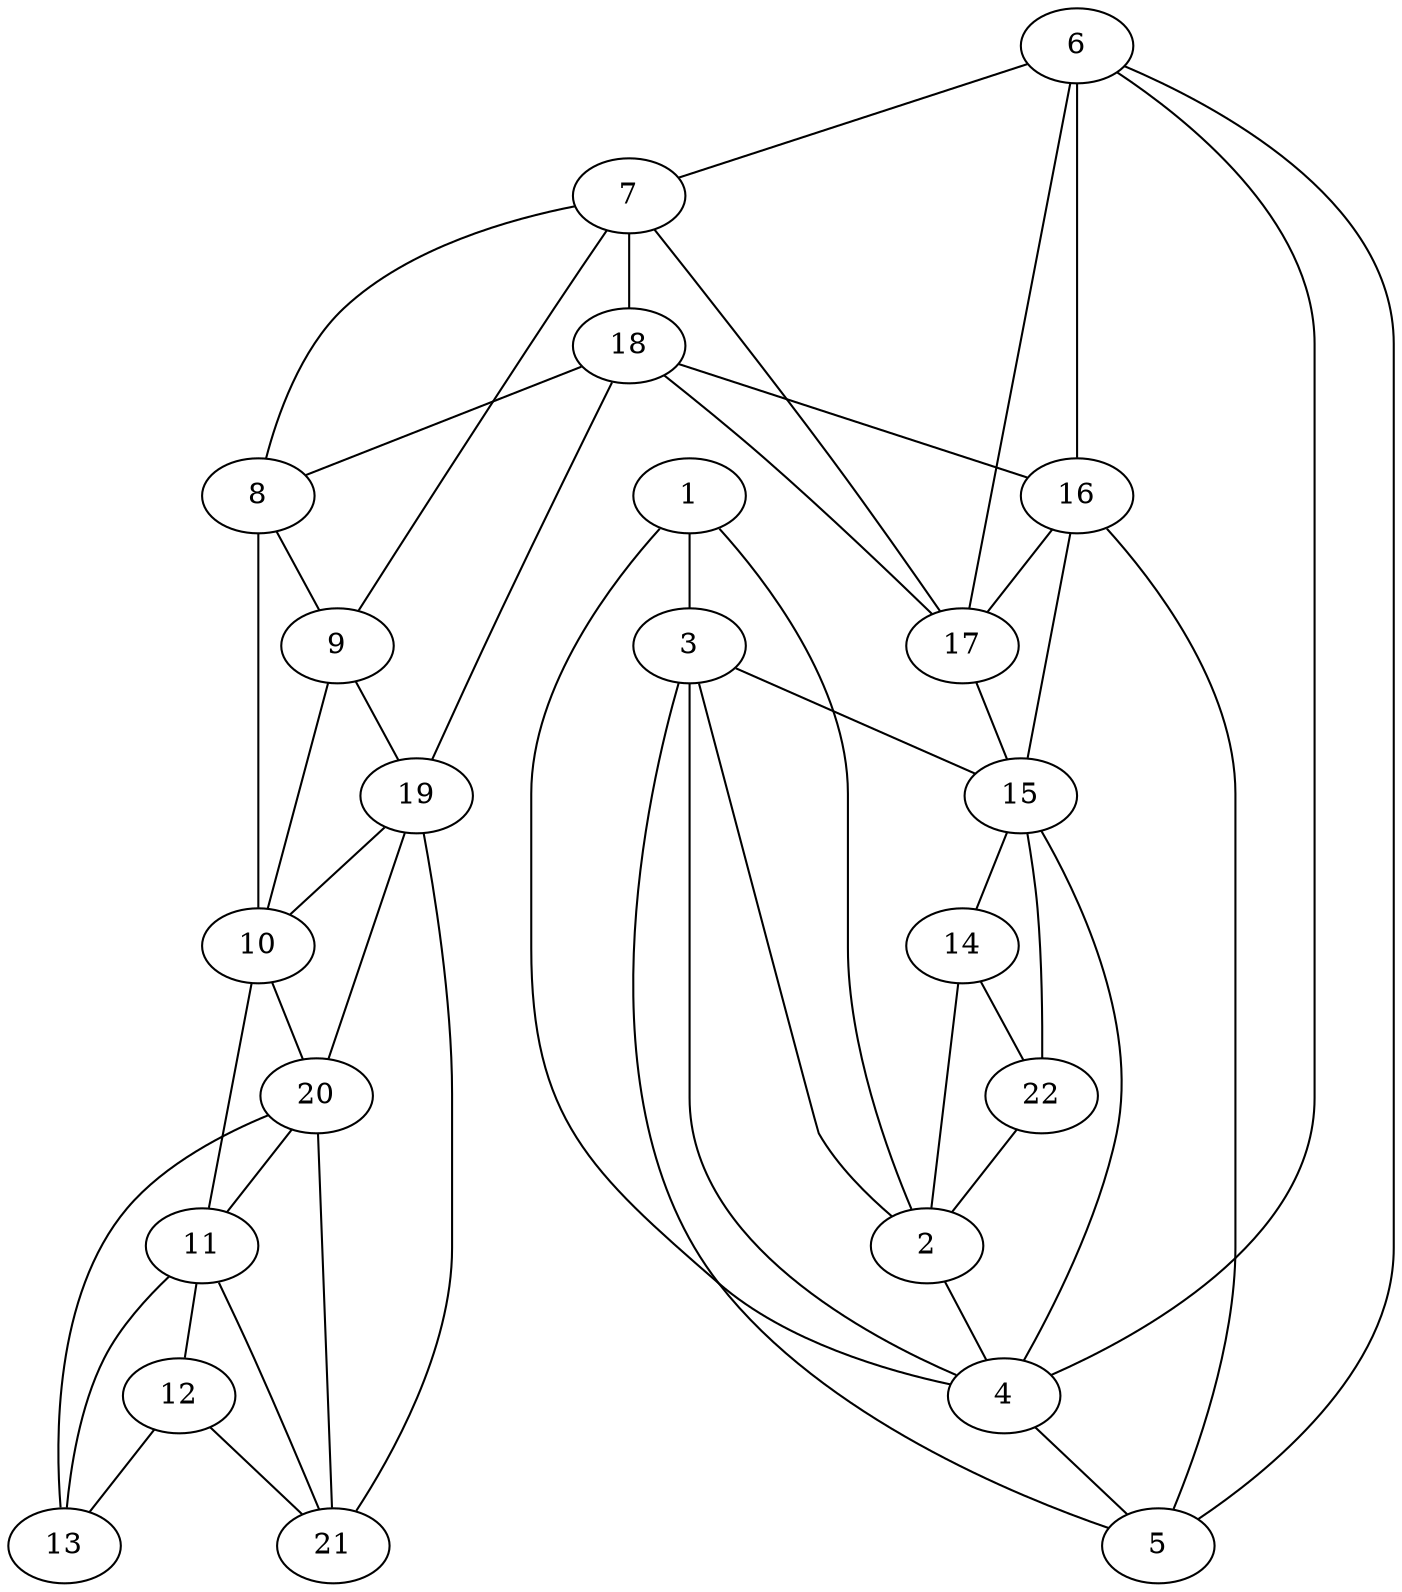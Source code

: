 graph pdb1kly {
	1	 [aaLength=3,
		sequence=VMN,
		type=0];
	3	 [aaLength=3,
		sequence=EYI,
		type=0];
	1 -- 3	 [distance0="25.43992",
		frequency=1,
		type0=2];
	2	 [aaLength=13,
		sequence=NRDDALRVTGEVR,
		type=0];
	1 -- 2	 [distance0="17.61621",
		frequency=1,
		type0=1];
	4	 [aaLength=8,
		sequence=YPLVLSEG,
		type=0];
	1 -- 4	 [distance0="38.67274",
		frequency=1,
		type0=3];
	2 -- 3	 [distance0="16.84144",
		distance1="0.0",
		frequency=2,
		type0=1,
		type1=5];
	2 -- 4	 [distance0="27.32153",
		frequency=1,
		type0=3];
	3 -- 4	 [distance0="22.51828",
		frequency=1,
		type0=2];
	15	 [aaLength=5,
		sequence=TVKIG,
		type=1];
	3 -- 15	 [distance0="1.0",
		frequency=1,
		type0=4];
	5	 [aaLength=12,
		sequence=MDIIAEFRKRFG,
		type=0];
	4 -- 5	 [distance0="11.55444",
		distance1="0.0",
		frequency=2,
		type0=1,
		type1=5];
	5 -- 3	 [distance0="25.5354",
		frequency=1,
		type0=2];
	6	 [aaLength=15,
		sequence=IPETNEKICRATFKA,
		type=0];
	6 -- 4	 [distance0="33.0181",
		frequency=1,
		type0=3];
	6 -- 5	 [distance0="30.00343",
		frequency=1,
		type0=2];
	7	 [aaLength=16,
		sequence=GADSVRACLNVAEEMG,
		type=0];
	6 -- 7	 [distance0="26.75961",
		frequency=1,
		type0=1];
	17	 [aaLength=5,
		sequence=AIIVH,
		type=1];
	6 -- 17	 [distance0="3.0",
		frequency=1,
		type0=4];
	8	 [aaLength=6,
		sequence=HPGAEM,
		type=0];
	7 -- 8	 [distance0="30.61442",
		frequency=1,
		type0=2];
	9	 [aaLength=17,
		sequence=FIQGAADEIARMGVDLG,
		type=0];
	7 -- 9	 [distance0="35.15533",
		frequency=1,
		type0=3];
	18	 [aaLength=5,
		sequence=EVFLL,
		type=1];
	7 -- 18	 [distance0="1.0",
		frequency=1,
		type0=4];
	8 -- 9	 [distance0="8.921998",
		distance1="0.0",
		frequency=2,
		type0=1,
		type1=5];
	10	 [aaLength=13,
		sequence=RPERLSRLREIIG,
		type=0];
	8 -- 10	 [distance0="33.13912",
		frequency=1,
		type0=3];
	19	 [aaLength=3,
		sequence=NYV,
		type=1];
	9 -- 19	 [distance0="2.0",
		frequency=1,
		type0=4];
	10 -- 9	 [distance0="28.71438",
		frequency=1,
		type0=1];
	11	 [aaLength=6,
		sequence=DPGETL,
		type=0];
	10 -- 11	 [distance0="32.79005",
		frequency=1,
		type0=2];
	20	 [aaLength=4,
		sequence=FLIS,
		type=1];
	10 -- 20	 [distance0="3.0",
		frequency=1,
		type0=4];
	13	 [aaLength=13,
		sequence=NPAAAAAGIIESI,
		type=0];
	11 -- 13	 [distance0="26.01297",
		frequency=1,
		type0=2];
	12	 [aaLength=6,
		sequence=GRSIYL,
		type=0];
	11 -- 12	 [distance0="17.845",
		frequency=1,
		type0=1];
	21	 [aaLength=4,
		sequence=AIIV,
		type=1];
	11 -- 21	 [distance0="4.0",
		frequency=1,
		type0=4];
	12 -- 13	 [distance0="11.13983",
		distance1="2.0",
		frequency=2,
		type0=1,
		type1=4];
	12 -- 21	 [distance0="46.5023",
		frequency=1,
		type0=3];
	14	 [aaLength=5,
		sequence=LILAM,
		type=1];
	14 -- 2	 [distance0="39.09991",
		frequency=1,
		type0=3];
	22	 [aaLength=5,
		sequence=LILAM,
		type=1];
	14 -- 22	 [distance0="0.0",
		distance1="0.0",
		frequency=2,
		type0=1,
		type1=5];
	15 -- 4	 [distance0="0.0",
		frequency=1,
		type0=5];
	15 -- 14	 [distance0="25.0",
		frequency=1,
		type0=1];
	15 -- 22	 [distance0="25.0",
		frequency=1,
		type0=2];
	16	 [aaLength=8,
		sequence=RIIAGFKV,
		type=1];
	16 -- 5	 [distance0="48.69227",
		frequency=1,
		type0=3];
	16 -- 6	 [distance0="2.0",
		frequency=1,
		type0=4];
	16 -- 15	 [distance0="26.0",
		frequency=1,
		type0=1];
	16 -- 17	 [distance0="28.0",
		frequency=1,
		type0=2];
	17 -- 15	 [distance0="54.0",
		frequency=1,
		type0=3];
	17 -- 7	 [distance0="3.0",
		frequency=1,
		type0=4];
	17 -- 18	 [distance0="25.0",
		frequency=1,
		type0=1];
	18 -- 8	 [distance0="4.0",
		frequency=1,
		type0=4];
	18 -- 16	 [distance0="53.0",
		frequency=1,
		type0=3];
	18 -- 19	 [distance0="34.0",
		frequency=1,
		type0=2];
	19 -- 10	 [distance0="4.0",
		frequency=1,
		type0=4];
	19 -- 20	 [distance0="23.0",
		frequency=1,
		type0=1];
	19 -- 21	 [distance0="45.0",
		frequency=1,
		type0=3];
	20 -- 13	 [distance0="52.24877",
		frequency=1,
		type0=3];
	20 -- 11	 [distance0="8.0",
		frequency=1,
		type0=4];
	20 -- 21	 [distance0="22.0",
		frequency=1,
		type0=1];
	22 -- 2	 [distance0="39.09991",
		distance1="3.0",
		frequency=2,
		type0=3,
		type1=4];
}
